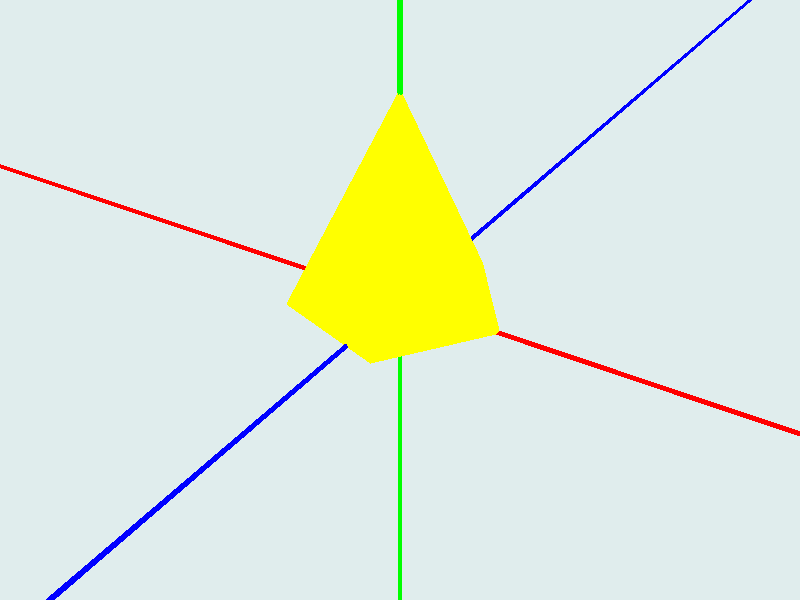 #include	"colors.inc"
#include	"shapes.inc"
light_source	{
<500,	600,	-800>
color	White*2
parallel	point_at	<0,	0,	0>
}
camera	{
location	<5.0,	6.0,	-8.0>
look_at	<0.0,	0.0,	0.0>
angle	35
}
background	{	color	LightBlue	}
object	{	Cylinder_X	scale	0.02	pigment{color	Red}	}
object	{	Cylinder_Y	scale	0.02	pigment{color Green}	}
object	{	Cylinder_Z	scale	0.02	pigment{color	Blue}	}
object	{
		prism	{
				conic_sweep
				linear_spline
				0,
				1,
				5,
				#declare	I=0;
				#while(I <	5)
						<cos(2*pi*I/5),sin(2*pi*I/5)>
						#declare	I	=	I+1;
				#end
				scale<1,-2,1>
				translate<0,2,0>
		}
		pigment	{color	Yellow}
}